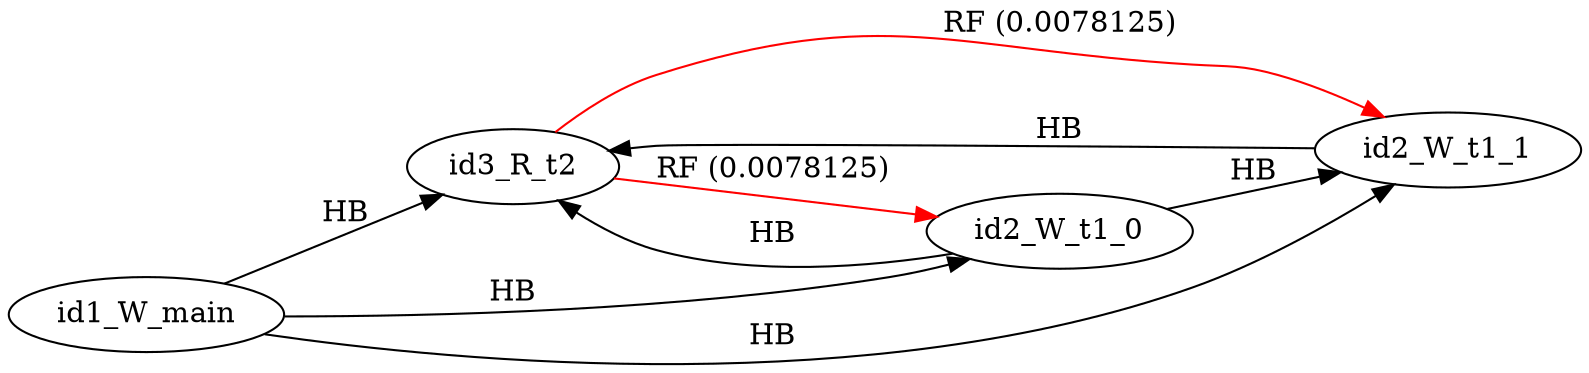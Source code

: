 digraph memory_model {
rankdir=LR;
splines=true; esep=0.5;
id3_R_t2 -> id2_W_t1_0 [label = "RF (0.0078125)", color="red"];
id3_R_t2 -> id2_W_t1_1 [label = "RF (0.0078125)", color="red"];
id2_W_t1_0 -> id2_W_t1_1 [label = "HB", color="black"];
id1_W_main -> id2_W_t1_0 [label = "HB", color="black"];
id1_W_main -> id2_W_t1_1 [label = "HB", color="black"];
id1_W_main -> id3_R_t2 [label = "HB", color="black"];
id2_W_t1_0 -> id3_R_t2 [label = "HB", color="black"];
id2_W_t1_1 -> id3_R_t2 [label = "HB", color="black"];
id1_W_main [pos="2.5,4!"]
id2_W_t1_0 [pos="0,2!"]
id2_W_t1_1 [pos="0,0!"]
id3_R_t2 [pos="5,2!"]
}